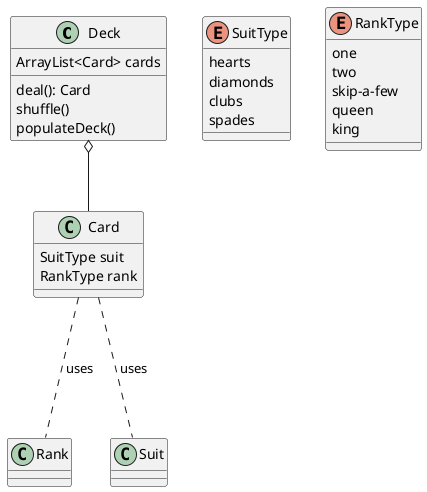 @startuml
class Deck {
 ArrayList<Card> cards
 deal(): Card
 shuffle()
 populateDeck()
}

class Card {
 SuitType suit
 RankType rank
}

enum SuitType {
 hearts
 diamonds
 clubs
 spades
}

enum RankType {
 one
 two
 skip-a-few
 queen
 king
}


Deck o-- Card
Card ... Rank : uses
Card ... Suit : uses
@enduml